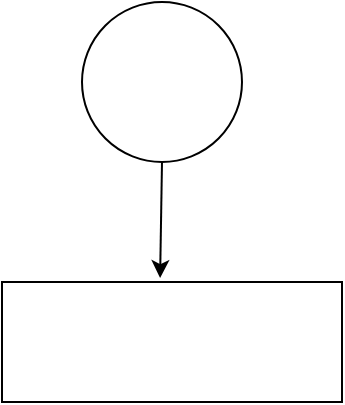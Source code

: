 <mxfile version="16.6.3" type="github">
  <diagram id="doP8aMP_kRoUw5O2d3On" name="Page-1">
    <mxGraphModel dx="1425" dy="772" grid="1" gridSize="10" guides="1" tooltips="1" connect="1" arrows="1" fold="1" page="1" pageScale="1" pageWidth="827" pageHeight="1169" math="0" shadow="0">
      <root>
        <mxCell id="0" />
        <mxCell id="1" parent="0" />
        <mxCell id="u0s_cP55FIR7yk0g_jdS-1" value="" style="rounded=0;whiteSpace=wrap;html=1;" vertex="1" parent="1">
          <mxGeometry x="90" y="150" width="170" height="60" as="geometry" />
        </mxCell>
        <mxCell id="u0s_cP55FIR7yk0g_jdS-2" value="" style="ellipse;whiteSpace=wrap;html=1;aspect=fixed;" vertex="1" parent="1">
          <mxGeometry x="130" y="10" width="80" height="80" as="geometry" />
        </mxCell>
        <mxCell id="u0s_cP55FIR7yk0g_jdS-3" value="" style="endArrow=classic;html=1;rounded=0;entryX=0.465;entryY=-0.033;entryDx=0;entryDy=0;entryPerimeter=0;exitX=0.5;exitY=1;exitDx=0;exitDy=0;" edge="1" parent="1" source="u0s_cP55FIR7yk0g_jdS-2" target="u0s_cP55FIR7yk0g_jdS-1">
          <mxGeometry width="50" height="50" relative="1" as="geometry">
            <mxPoint x="390" y="420" as="sourcePoint" />
            <mxPoint x="440" y="370" as="targetPoint" />
          </mxGeometry>
        </mxCell>
      </root>
    </mxGraphModel>
  </diagram>
</mxfile>
